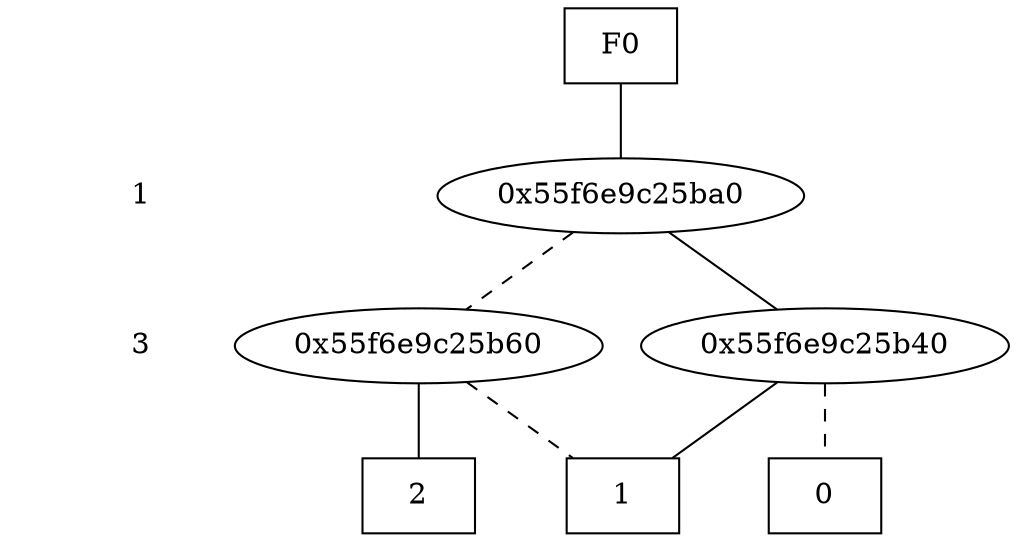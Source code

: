 digraph "DD" {
size = "7.5,10"
center = true;
edge [dir = none];
{ node [shape = plaintext];
  edge [style = invis];
  "CONST NODES" [style = invis];
" 1 " -> " 3 " -> "CONST NODES"; 
}
{ rank = same; node [shape = box]; edge [style = invis];
"F0"; }
{ rank = same; " 1 ";
"0x55f6e9c25ba0";
}
{ rank = same; " 3 ";
"0x55f6e9c25b60";
"0x55f6e9c25b40";
}
{ rank = same; "CONST NODES";
{ node [shape = box]; "0x55f6e9c25940";
"0x55f6e9c25920";
"0x55f6e9c25a80";
}
}
"F0" -> "0x55f6e9c25ba0" [style = solid];
"0x55f6e9c25ba0" -> "0x55f6e9c25b40";
"0x55f6e9c25ba0" -> "0x55f6e9c25b60" [style = dashed];
"0x55f6e9c25b60" -> "0x55f6e9c25a80";
"0x55f6e9c25b60" -> "0x55f6e9c25920" [style = dashed];
"0x55f6e9c25b40" -> "0x55f6e9c25920";
"0x55f6e9c25b40" -> "0x55f6e9c25940" [style = dashed];
"0x55f6e9c25940" [label = "0"];
"0x55f6e9c25920" [label = "1"];
"0x55f6e9c25a80" [label = "2"];
}
